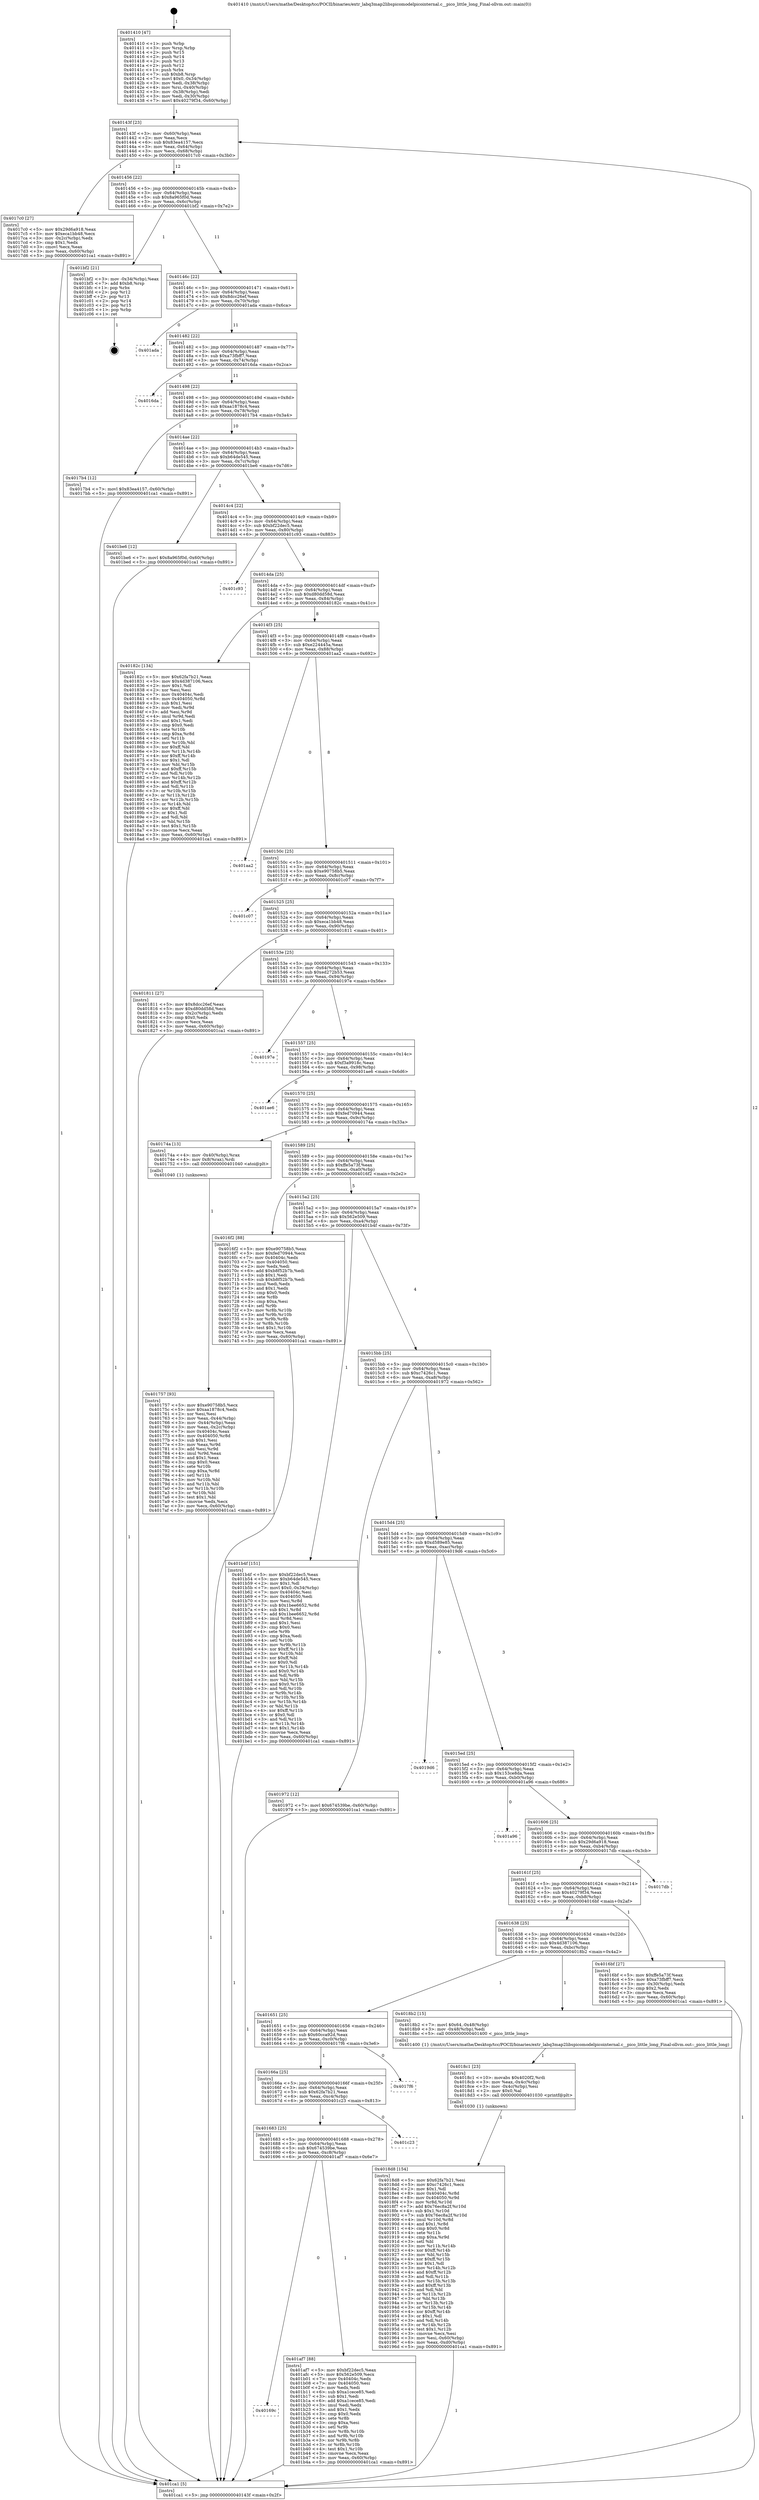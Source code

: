 digraph "0x401410" {
  label = "0x401410 (/mnt/c/Users/mathe/Desktop/tcc/POCII/binaries/extr_labq3map2libspicomodelpicointernal.c__pico_little_long_Final-ollvm.out::main(0))"
  labelloc = "t"
  node[shape=record]

  Entry [label="",width=0.3,height=0.3,shape=circle,fillcolor=black,style=filled]
  "0x40143f" [label="{
     0x40143f [23]\l
     | [instrs]\l
     &nbsp;&nbsp;0x40143f \<+3\>: mov -0x60(%rbp),%eax\l
     &nbsp;&nbsp;0x401442 \<+2\>: mov %eax,%ecx\l
     &nbsp;&nbsp;0x401444 \<+6\>: sub $0x83ea4157,%ecx\l
     &nbsp;&nbsp;0x40144a \<+3\>: mov %eax,-0x64(%rbp)\l
     &nbsp;&nbsp;0x40144d \<+3\>: mov %ecx,-0x68(%rbp)\l
     &nbsp;&nbsp;0x401450 \<+6\>: je 00000000004017c0 \<main+0x3b0\>\l
  }"]
  "0x4017c0" [label="{
     0x4017c0 [27]\l
     | [instrs]\l
     &nbsp;&nbsp;0x4017c0 \<+5\>: mov $0x29d6a918,%eax\l
     &nbsp;&nbsp;0x4017c5 \<+5\>: mov $0xeca1bb48,%ecx\l
     &nbsp;&nbsp;0x4017ca \<+3\>: mov -0x2c(%rbp),%edx\l
     &nbsp;&nbsp;0x4017cd \<+3\>: cmp $0x1,%edx\l
     &nbsp;&nbsp;0x4017d0 \<+3\>: cmovl %ecx,%eax\l
     &nbsp;&nbsp;0x4017d3 \<+3\>: mov %eax,-0x60(%rbp)\l
     &nbsp;&nbsp;0x4017d6 \<+5\>: jmp 0000000000401ca1 \<main+0x891\>\l
  }"]
  "0x401456" [label="{
     0x401456 [22]\l
     | [instrs]\l
     &nbsp;&nbsp;0x401456 \<+5\>: jmp 000000000040145b \<main+0x4b\>\l
     &nbsp;&nbsp;0x40145b \<+3\>: mov -0x64(%rbp),%eax\l
     &nbsp;&nbsp;0x40145e \<+5\>: sub $0x8a965f0d,%eax\l
     &nbsp;&nbsp;0x401463 \<+3\>: mov %eax,-0x6c(%rbp)\l
     &nbsp;&nbsp;0x401466 \<+6\>: je 0000000000401bf2 \<main+0x7e2\>\l
  }"]
  Exit [label="",width=0.3,height=0.3,shape=circle,fillcolor=black,style=filled,peripheries=2]
  "0x401bf2" [label="{
     0x401bf2 [21]\l
     | [instrs]\l
     &nbsp;&nbsp;0x401bf2 \<+3\>: mov -0x34(%rbp),%eax\l
     &nbsp;&nbsp;0x401bf5 \<+7\>: add $0xb8,%rsp\l
     &nbsp;&nbsp;0x401bfc \<+1\>: pop %rbx\l
     &nbsp;&nbsp;0x401bfd \<+2\>: pop %r12\l
     &nbsp;&nbsp;0x401bff \<+2\>: pop %r13\l
     &nbsp;&nbsp;0x401c01 \<+2\>: pop %r14\l
     &nbsp;&nbsp;0x401c03 \<+2\>: pop %r15\l
     &nbsp;&nbsp;0x401c05 \<+1\>: pop %rbp\l
     &nbsp;&nbsp;0x401c06 \<+1\>: ret\l
  }"]
  "0x40146c" [label="{
     0x40146c [22]\l
     | [instrs]\l
     &nbsp;&nbsp;0x40146c \<+5\>: jmp 0000000000401471 \<main+0x61\>\l
     &nbsp;&nbsp;0x401471 \<+3\>: mov -0x64(%rbp),%eax\l
     &nbsp;&nbsp;0x401474 \<+5\>: sub $0x8dcc26ef,%eax\l
     &nbsp;&nbsp;0x401479 \<+3\>: mov %eax,-0x70(%rbp)\l
     &nbsp;&nbsp;0x40147c \<+6\>: je 0000000000401ada \<main+0x6ca\>\l
  }"]
  "0x40169c" [label="{
     0x40169c\l
  }", style=dashed]
  "0x401ada" [label="{
     0x401ada\l
  }", style=dashed]
  "0x401482" [label="{
     0x401482 [22]\l
     | [instrs]\l
     &nbsp;&nbsp;0x401482 \<+5\>: jmp 0000000000401487 \<main+0x77\>\l
     &nbsp;&nbsp;0x401487 \<+3\>: mov -0x64(%rbp),%eax\l
     &nbsp;&nbsp;0x40148a \<+5\>: sub $0xa73fbff7,%eax\l
     &nbsp;&nbsp;0x40148f \<+3\>: mov %eax,-0x74(%rbp)\l
     &nbsp;&nbsp;0x401492 \<+6\>: je 00000000004016da \<main+0x2ca\>\l
  }"]
  "0x401af7" [label="{
     0x401af7 [88]\l
     | [instrs]\l
     &nbsp;&nbsp;0x401af7 \<+5\>: mov $0xbf22dec5,%eax\l
     &nbsp;&nbsp;0x401afc \<+5\>: mov $0x562e509,%ecx\l
     &nbsp;&nbsp;0x401b01 \<+7\>: mov 0x40404c,%edx\l
     &nbsp;&nbsp;0x401b08 \<+7\>: mov 0x404050,%esi\l
     &nbsp;&nbsp;0x401b0f \<+2\>: mov %edx,%edi\l
     &nbsp;&nbsp;0x401b11 \<+6\>: sub $0xa1cece85,%edi\l
     &nbsp;&nbsp;0x401b17 \<+3\>: sub $0x1,%edi\l
     &nbsp;&nbsp;0x401b1a \<+6\>: add $0xa1cece85,%edi\l
     &nbsp;&nbsp;0x401b20 \<+3\>: imul %edi,%edx\l
     &nbsp;&nbsp;0x401b23 \<+3\>: and $0x1,%edx\l
     &nbsp;&nbsp;0x401b26 \<+3\>: cmp $0x0,%edx\l
     &nbsp;&nbsp;0x401b29 \<+4\>: sete %r8b\l
     &nbsp;&nbsp;0x401b2d \<+3\>: cmp $0xa,%esi\l
     &nbsp;&nbsp;0x401b30 \<+4\>: setl %r9b\l
     &nbsp;&nbsp;0x401b34 \<+3\>: mov %r8b,%r10b\l
     &nbsp;&nbsp;0x401b37 \<+3\>: and %r9b,%r10b\l
     &nbsp;&nbsp;0x401b3a \<+3\>: xor %r9b,%r8b\l
     &nbsp;&nbsp;0x401b3d \<+3\>: or %r8b,%r10b\l
     &nbsp;&nbsp;0x401b40 \<+4\>: test $0x1,%r10b\l
     &nbsp;&nbsp;0x401b44 \<+3\>: cmovne %ecx,%eax\l
     &nbsp;&nbsp;0x401b47 \<+3\>: mov %eax,-0x60(%rbp)\l
     &nbsp;&nbsp;0x401b4a \<+5\>: jmp 0000000000401ca1 \<main+0x891\>\l
  }"]
  "0x4016da" [label="{
     0x4016da\l
  }", style=dashed]
  "0x401498" [label="{
     0x401498 [22]\l
     | [instrs]\l
     &nbsp;&nbsp;0x401498 \<+5\>: jmp 000000000040149d \<main+0x8d\>\l
     &nbsp;&nbsp;0x40149d \<+3\>: mov -0x64(%rbp),%eax\l
     &nbsp;&nbsp;0x4014a0 \<+5\>: sub $0xaa1878c4,%eax\l
     &nbsp;&nbsp;0x4014a5 \<+3\>: mov %eax,-0x78(%rbp)\l
     &nbsp;&nbsp;0x4014a8 \<+6\>: je 00000000004017b4 \<main+0x3a4\>\l
  }"]
  "0x401683" [label="{
     0x401683 [25]\l
     | [instrs]\l
     &nbsp;&nbsp;0x401683 \<+5\>: jmp 0000000000401688 \<main+0x278\>\l
     &nbsp;&nbsp;0x401688 \<+3\>: mov -0x64(%rbp),%eax\l
     &nbsp;&nbsp;0x40168b \<+5\>: sub $0x674539be,%eax\l
     &nbsp;&nbsp;0x401690 \<+6\>: mov %eax,-0xc8(%rbp)\l
     &nbsp;&nbsp;0x401696 \<+6\>: je 0000000000401af7 \<main+0x6e7\>\l
  }"]
  "0x4017b4" [label="{
     0x4017b4 [12]\l
     | [instrs]\l
     &nbsp;&nbsp;0x4017b4 \<+7\>: movl $0x83ea4157,-0x60(%rbp)\l
     &nbsp;&nbsp;0x4017bb \<+5\>: jmp 0000000000401ca1 \<main+0x891\>\l
  }"]
  "0x4014ae" [label="{
     0x4014ae [22]\l
     | [instrs]\l
     &nbsp;&nbsp;0x4014ae \<+5\>: jmp 00000000004014b3 \<main+0xa3\>\l
     &nbsp;&nbsp;0x4014b3 \<+3\>: mov -0x64(%rbp),%eax\l
     &nbsp;&nbsp;0x4014b6 \<+5\>: sub $0xb64de545,%eax\l
     &nbsp;&nbsp;0x4014bb \<+3\>: mov %eax,-0x7c(%rbp)\l
     &nbsp;&nbsp;0x4014be \<+6\>: je 0000000000401be6 \<main+0x7d6\>\l
  }"]
  "0x401c23" [label="{
     0x401c23\l
  }", style=dashed]
  "0x401be6" [label="{
     0x401be6 [12]\l
     | [instrs]\l
     &nbsp;&nbsp;0x401be6 \<+7\>: movl $0x8a965f0d,-0x60(%rbp)\l
     &nbsp;&nbsp;0x401bed \<+5\>: jmp 0000000000401ca1 \<main+0x891\>\l
  }"]
  "0x4014c4" [label="{
     0x4014c4 [22]\l
     | [instrs]\l
     &nbsp;&nbsp;0x4014c4 \<+5\>: jmp 00000000004014c9 \<main+0xb9\>\l
     &nbsp;&nbsp;0x4014c9 \<+3\>: mov -0x64(%rbp),%eax\l
     &nbsp;&nbsp;0x4014cc \<+5\>: sub $0xbf22dec5,%eax\l
     &nbsp;&nbsp;0x4014d1 \<+3\>: mov %eax,-0x80(%rbp)\l
     &nbsp;&nbsp;0x4014d4 \<+6\>: je 0000000000401c93 \<main+0x883\>\l
  }"]
  "0x40166a" [label="{
     0x40166a [25]\l
     | [instrs]\l
     &nbsp;&nbsp;0x40166a \<+5\>: jmp 000000000040166f \<main+0x25f\>\l
     &nbsp;&nbsp;0x40166f \<+3\>: mov -0x64(%rbp),%eax\l
     &nbsp;&nbsp;0x401672 \<+5\>: sub $0x62fa7b21,%eax\l
     &nbsp;&nbsp;0x401677 \<+6\>: mov %eax,-0xc4(%rbp)\l
     &nbsp;&nbsp;0x40167d \<+6\>: je 0000000000401c23 \<main+0x813\>\l
  }"]
  "0x401c93" [label="{
     0x401c93\l
  }", style=dashed]
  "0x4014da" [label="{
     0x4014da [25]\l
     | [instrs]\l
     &nbsp;&nbsp;0x4014da \<+5\>: jmp 00000000004014df \<main+0xcf\>\l
     &nbsp;&nbsp;0x4014df \<+3\>: mov -0x64(%rbp),%eax\l
     &nbsp;&nbsp;0x4014e2 \<+5\>: sub $0xd80dd58d,%eax\l
     &nbsp;&nbsp;0x4014e7 \<+6\>: mov %eax,-0x84(%rbp)\l
     &nbsp;&nbsp;0x4014ed \<+6\>: je 000000000040182c \<main+0x41c\>\l
  }"]
  "0x4017f6" [label="{
     0x4017f6\l
  }", style=dashed]
  "0x40182c" [label="{
     0x40182c [134]\l
     | [instrs]\l
     &nbsp;&nbsp;0x40182c \<+5\>: mov $0x62fa7b21,%eax\l
     &nbsp;&nbsp;0x401831 \<+5\>: mov $0x4d387106,%ecx\l
     &nbsp;&nbsp;0x401836 \<+2\>: mov $0x1,%dl\l
     &nbsp;&nbsp;0x401838 \<+2\>: xor %esi,%esi\l
     &nbsp;&nbsp;0x40183a \<+7\>: mov 0x40404c,%edi\l
     &nbsp;&nbsp;0x401841 \<+8\>: mov 0x404050,%r8d\l
     &nbsp;&nbsp;0x401849 \<+3\>: sub $0x1,%esi\l
     &nbsp;&nbsp;0x40184c \<+3\>: mov %edi,%r9d\l
     &nbsp;&nbsp;0x40184f \<+3\>: add %esi,%r9d\l
     &nbsp;&nbsp;0x401852 \<+4\>: imul %r9d,%edi\l
     &nbsp;&nbsp;0x401856 \<+3\>: and $0x1,%edi\l
     &nbsp;&nbsp;0x401859 \<+3\>: cmp $0x0,%edi\l
     &nbsp;&nbsp;0x40185c \<+4\>: sete %r10b\l
     &nbsp;&nbsp;0x401860 \<+4\>: cmp $0xa,%r8d\l
     &nbsp;&nbsp;0x401864 \<+4\>: setl %r11b\l
     &nbsp;&nbsp;0x401868 \<+3\>: mov %r10b,%bl\l
     &nbsp;&nbsp;0x40186b \<+3\>: xor $0xff,%bl\l
     &nbsp;&nbsp;0x40186e \<+3\>: mov %r11b,%r14b\l
     &nbsp;&nbsp;0x401871 \<+4\>: xor $0xff,%r14b\l
     &nbsp;&nbsp;0x401875 \<+3\>: xor $0x1,%dl\l
     &nbsp;&nbsp;0x401878 \<+3\>: mov %bl,%r15b\l
     &nbsp;&nbsp;0x40187b \<+4\>: and $0xff,%r15b\l
     &nbsp;&nbsp;0x40187f \<+3\>: and %dl,%r10b\l
     &nbsp;&nbsp;0x401882 \<+3\>: mov %r14b,%r12b\l
     &nbsp;&nbsp;0x401885 \<+4\>: and $0xff,%r12b\l
     &nbsp;&nbsp;0x401889 \<+3\>: and %dl,%r11b\l
     &nbsp;&nbsp;0x40188c \<+3\>: or %r10b,%r15b\l
     &nbsp;&nbsp;0x40188f \<+3\>: or %r11b,%r12b\l
     &nbsp;&nbsp;0x401892 \<+3\>: xor %r12b,%r15b\l
     &nbsp;&nbsp;0x401895 \<+3\>: or %r14b,%bl\l
     &nbsp;&nbsp;0x401898 \<+3\>: xor $0xff,%bl\l
     &nbsp;&nbsp;0x40189b \<+3\>: or $0x1,%dl\l
     &nbsp;&nbsp;0x40189e \<+2\>: and %dl,%bl\l
     &nbsp;&nbsp;0x4018a0 \<+3\>: or %bl,%r15b\l
     &nbsp;&nbsp;0x4018a3 \<+4\>: test $0x1,%r15b\l
     &nbsp;&nbsp;0x4018a7 \<+3\>: cmovne %ecx,%eax\l
     &nbsp;&nbsp;0x4018aa \<+3\>: mov %eax,-0x60(%rbp)\l
     &nbsp;&nbsp;0x4018ad \<+5\>: jmp 0000000000401ca1 \<main+0x891\>\l
  }"]
  "0x4014f3" [label="{
     0x4014f3 [25]\l
     | [instrs]\l
     &nbsp;&nbsp;0x4014f3 \<+5\>: jmp 00000000004014f8 \<main+0xe8\>\l
     &nbsp;&nbsp;0x4014f8 \<+3\>: mov -0x64(%rbp),%eax\l
     &nbsp;&nbsp;0x4014fb \<+5\>: sub $0xe224445a,%eax\l
     &nbsp;&nbsp;0x401500 \<+6\>: mov %eax,-0x88(%rbp)\l
     &nbsp;&nbsp;0x401506 \<+6\>: je 0000000000401aa2 \<main+0x692\>\l
  }"]
  "0x4018d8" [label="{
     0x4018d8 [154]\l
     | [instrs]\l
     &nbsp;&nbsp;0x4018d8 \<+5\>: mov $0x62fa7b21,%esi\l
     &nbsp;&nbsp;0x4018dd \<+5\>: mov $0xc7426c1,%ecx\l
     &nbsp;&nbsp;0x4018e2 \<+2\>: mov $0x1,%dl\l
     &nbsp;&nbsp;0x4018e4 \<+8\>: mov 0x40404c,%r8d\l
     &nbsp;&nbsp;0x4018ec \<+8\>: mov 0x404050,%r9d\l
     &nbsp;&nbsp;0x4018f4 \<+3\>: mov %r8d,%r10d\l
     &nbsp;&nbsp;0x4018f7 \<+7\>: add $0x76ec8a2f,%r10d\l
     &nbsp;&nbsp;0x4018fe \<+4\>: sub $0x1,%r10d\l
     &nbsp;&nbsp;0x401902 \<+7\>: sub $0x76ec8a2f,%r10d\l
     &nbsp;&nbsp;0x401909 \<+4\>: imul %r10d,%r8d\l
     &nbsp;&nbsp;0x40190d \<+4\>: and $0x1,%r8d\l
     &nbsp;&nbsp;0x401911 \<+4\>: cmp $0x0,%r8d\l
     &nbsp;&nbsp;0x401915 \<+4\>: sete %r11b\l
     &nbsp;&nbsp;0x401919 \<+4\>: cmp $0xa,%r9d\l
     &nbsp;&nbsp;0x40191d \<+3\>: setl %bl\l
     &nbsp;&nbsp;0x401920 \<+3\>: mov %r11b,%r14b\l
     &nbsp;&nbsp;0x401923 \<+4\>: xor $0xff,%r14b\l
     &nbsp;&nbsp;0x401927 \<+3\>: mov %bl,%r15b\l
     &nbsp;&nbsp;0x40192a \<+4\>: xor $0xff,%r15b\l
     &nbsp;&nbsp;0x40192e \<+3\>: xor $0x1,%dl\l
     &nbsp;&nbsp;0x401931 \<+3\>: mov %r14b,%r12b\l
     &nbsp;&nbsp;0x401934 \<+4\>: and $0xff,%r12b\l
     &nbsp;&nbsp;0x401938 \<+3\>: and %dl,%r11b\l
     &nbsp;&nbsp;0x40193b \<+3\>: mov %r15b,%r13b\l
     &nbsp;&nbsp;0x40193e \<+4\>: and $0xff,%r13b\l
     &nbsp;&nbsp;0x401942 \<+2\>: and %dl,%bl\l
     &nbsp;&nbsp;0x401944 \<+3\>: or %r11b,%r12b\l
     &nbsp;&nbsp;0x401947 \<+3\>: or %bl,%r13b\l
     &nbsp;&nbsp;0x40194a \<+3\>: xor %r13b,%r12b\l
     &nbsp;&nbsp;0x40194d \<+3\>: or %r15b,%r14b\l
     &nbsp;&nbsp;0x401950 \<+4\>: xor $0xff,%r14b\l
     &nbsp;&nbsp;0x401954 \<+3\>: or $0x1,%dl\l
     &nbsp;&nbsp;0x401957 \<+3\>: and %dl,%r14b\l
     &nbsp;&nbsp;0x40195a \<+3\>: or %r14b,%r12b\l
     &nbsp;&nbsp;0x40195d \<+4\>: test $0x1,%r12b\l
     &nbsp;&nbsp;0x401961 \<+3\>: cmovne %ecx,%esi\l
     &nbsp;&nbsp;0x401964 \<+3\>: mov %esi,-0x60(%rbp)\l
     &nbsp;&nbsp;0x401967 \<+6\>: mov %eax,-0xd0(%rbp)\l
     &nbsp;&nbsp;0x40196d \<+5\>: jmp 0000000000401ca1 \<main+0x891\>\l
  }"]
  "0x401aa2" [label="{
     0x401aa2\l
  }", style=dashed]
  "0x40150c" [label="{
     0x40150c [25]\l
     | [instrs]\l
     &nbsp;&nbsp;0x40150c \<+5\>: jmp 0000000000401511 \<main+0x101\>\l
     &nbsp;&nbsp;0x401511 \<+3\>: mov -0x64(%rbp),%eax\l
     &nbsp;&nbsp;0x401514 \<+5\>: sub $0xe90758b5,%eax\l
     &nbsp;&nbsp;0x401519 \<+6\>: mov %eax,-0x8c(%rbp)\l
     &nbsp;&nbsp;0x40151f \<+6\>: je 0000000000401c07 \<main+0x7f7\>\l
  }"]
  "0x4018c1" [label="{
     0x4018c1 [23]\l
     | [instrs]\l
     &nbsp;&nbsp;0x4018c1 \<+10\>: movabs $0x4020f2,%rdi\l
     &nbsp;&nbsp;0x4018cb \<+3\>: mov %eax,-0x4c(%rbp)\l
     &nbsp;&nbsp;0x4018ce \<+3\>: mov -0x4c(%rbp),%esi\l
     &nbsp;&nbsp;0x4018d1 \<+2\>: mov $0x0,%al\l
     &nbsp;&nbsp;0x4018d3 \<+5\>: call 0000000000401030 \<printf@plt\>\l
     | [calls]\l
     &nbsp;&nbsp;0x401030 \{1\} (unknown)\l
  }"]
  "0x401c07" [label="{
     0x401c07\l
  }", style=dashed]
  "0x401525" [label="{
     0x401525 [25]\l
     | [instrs]\l
     &nbsp;&nbsp;0x401525 \<+5\>: jmp 000000000040152a \<main+0x11a\>\l
     &nbsp;&nbsp;0x40152a \<+3\>: mov -0x64(%rbp),%eax\l
     &nbsp;&nbsp;0x40152d \<+5\>: sub $0xeca1bb48,%eax\l
     &nbsp;&nbsp;0x401532 \<+6\>: mov %eax,-0x90(%rbp)\l
     &nbsp;&nbsp;0x401538 \<+6\>: je 0000000000401811 \<main+0x401\>\l
  }"]
  "0x401651" [label="{
     0x401651 [25]\l
     | [instrs]\l
     &nbsp;&nbsp;0x401651 \<+5\>: jmp 0000000000401656 \<main+0x246\>\l
     &nbsp;&nbsp;0x401656 \<+3\>: mov -0x64(%rbp),%eax\l
     &nbsp;&nbsp;0x401659 \<+5\>: sub $0x60cca92d,%eax\l
     &nbsp;&nbsp;0x40165e \<+6\>: mov %eax,-0xc0(%rbp)\l
     &nbsp;&nbsp;0x401664 \<+6\>: je 00000000004017f6 \<main+0x3e6\>\l
  }"]
  "0x401811" [label="{
     0x401811 [27]\l
     | [instrs]\l
     &nbsp;&nbsp;0x401811 \<+5\>: mov $0x8dcc26ef,%eax\l
     &nbsp;&nbsp;0x401816 \<+5\>: mov $0xd80dd58d,%ecx\l
     &nbsp;&nbsp;0x40181b \<+3\>: mov -0x2c(%rbp),%edx\l
     &nbsp;&nbsp;0x40181e \<+3\>: cmp $0x0,%edx\l
     &nbsp;&nbsp;0x401821 \<+3\>: cmove %ecx,%eax\l
     &nbsp;&nbsp;0x401824 \<+3\>: mov %eax,-0x60(%rbp)\l
     &nbsp;&nbsp;0x401827 \<+5\>: jmp 0000000000401ca1 \<main+0x891\>\l
  }"]
  "0x40153e" [label="{
     0x40153e [25]\l
     | [instrs]\l
     &nbsp;&nbsp;0x40153e \<+5\>: jmp 0000000000401543 \<main+0x133\>\l
     &nbsp;&nbsp;0x401543 \<+3\>: mov -0x64(%rbp),%eax\l
     &nbsp;&nbsp;0x401546 \<+5\>: sub $0xed272b53,%eax\l
     &nbsp;&nbsp;0x40154b \<+6\>: mov %eax,-0x94(%rbp)\l
     &nbsp;&nbsp;0x401551 \<+6\>: je 000000000040197e \<main+0x56e\>\l
  }"]
  "0x4018b2" [label="{
     0x4018b2 [15]\l
     | [instrs]\l
     &nbsp;&nbsp;0x4018b2 \<+7\>: movl $0x64,-0x48(%rbp)\l
     &nbsp;&nbsp;0x4018b9 \<+3\>: mov -0x48(%rbp),%edi\l
     &nbsp;&nbsp;0x4018bc \<+5\>: call 0000000000401400 \<_pico_little_long\>\l
     | [calls]\l
     &nbsp;&nbsp;0x401400 \{1\} (/mnt/c/Users/mathe/Desktop/tcc/POCII/binaries/extr_labq3map2libspicomodelpicointernal.c__pico_little_long_Final-ollvm.out::_pico_little_long)\l
  }"]
  "0x40197e" [label="{
     0x40197e\l
  }", style=dashed]
  "0x401557" [label="{
     0x401557 [25]\l
     | [instrs]\l
     &nbsp;&nbsp;0x401557 \<+5\>: jmp 000000000040155c \<main+0x14c\>\l
     &nbsp;&nbsp;0x40155c \<+3\>: mov -0x64(%rbp),%eax\l
     &nbsp;&nbsp;0x40155f \<+5\>: sub $0xf3a9918c,%eax\l
     &nbsp;&nbsp;0x401564 \<+6\>: mov %eax,-0x98(%rbp)\l
     &nbsp;&nbsp;0x40156a \<+6\>: je 0000000000401ae6 \<main+0x6d6\>\l
  }"]
  "0x401757" [label="{
     0x401757 [93]\l
     | [instrs]\l
     &nbsp;&nbsp;0x401757 \<+5\>: mov $0xe90758b5,%ecx\l
     &nbsp;&nbsp;0x40175c \<+5\>: mov $0xaa1878c4,%edx\l
     &nbsp;&nbsp;0x401761 \<+2\>: xor %esi,%esi\l
     &nbsp;&nbsp;0x401763 \<+3\>: mov %eax,-0x44(%rbp)\l
     &nbsp;&nbsp;0x401766 \<+3\>: mov -0x44(%rbp),%eax\l
     &nbsp;&nbsp;0x401769 \<+3\>: mov %eax,-0x2c(%rbp)\l
     &nbsp;&nbsp;0x40176c \<+7\>: mov 0x40404c,%eax\l
     &nbsp;&nbsp;0x401773 \<+8\>: mov 0x404050,%r8d\l
     &nbsp;&nbsp;0x40177b \<+3\>: sub $0x1,%esi\l
     &nbsp;&nbsp;0x40177e \<+3\>: mov %eax,%r9d\l
     &nbsp;&nbsp;0x401781 \<+3\>: add %esi,%r9d\l
     &nbsp;&nbsp;0x401784 \<+4\>: imul %r9d,%eax\l
     &nbsp;&nbsp;0x401788 \<+3\>: and $0x1,%eax\l
     &nbsp;&nbsp;0x40178b \<+3\>: cmp $0x0,%eax\l
     &nbsp;&nbsp;0x40178e \<+4\>: sete %r10b\l
     &nbsp;&nbsp;0x401792 \<+4\>: cmp $0xa,%r8d\l
     &nbsp;&nbsp;0x401796 \<+4\>: setl %r11b\l
     &nbsp;&nbsp;0x40179a \<+3\>: mov %r10b,%bl\l
     &nbsp;&nbsp;0x40179d \<+3\>: and %r11b,%bl\l
     &nbsp;&nbsp;0x4017a0 \<+3\>: xor %r11b,%r10b\l
     &nbsp;&nbsp;0x4017a3 \<+3\>: or %r10b,%bl\l
     &nbsp;&nbsp;0x4017a6 \<+3\>: test $0x1,%bl\l
     &nbsp;&nbsp;0x4017a9 \<+3\>: cmovne %edx,%ecx\l
     &nbsp;&nbsp;0x4017ac \<+3\>: mov %ecx,-0x60(%rbp)\l
     &nbsp;&nbsp;0x4017af \<+5\>: jmp 0000000000401ca1 \<main+0x891\>\l
  }"]
  "0x401ae6" [label="{
     0x401ae6\l
  }", style=dashed]
  "0x401570" [label="{
     0x401570 [25]\l
     | [instrs]\l
     &nbsp;&nbsp;0x401570 \<+5\>: jmp 0000000000401575 \<main+0x165\>\l
     &nbsp;&nbsp;0x401575 \<+3\>: mov -0x64(%rbp),%eax\l
     &nbsp;&nbsp;0x401578 \<+5\>: sub $0xfed70944,%eax\l
     &nbsp;&nbsp;0x40157d \<+6\>: mov %eax,-0x9c(%rbp)\l
     &nbsp;&nbsp;0x401583 \<+6\>: je 000000000040174a \<main+0x33a\>\l
  }"]
  "0x401410" [label="{
     0x401410 [47]\l
     | [instrs]\l
     &nbsp;&nbsp;0x401410 \<+1\>: push %rbp\l
     &nbsp;&nbsp;0x401411 \<+3\>: mov %rsp,%rbp\l
     &nbsp;&nbsp;0x401414 \<+2\>: push %r15\l
     &nbsp;&nbsp;0x401416 \<+2\>: push %r14\l
     &nbsp;&nbsp;0x401418 \<+2\>: push %r13\l
     &nbsp;&nbsp;0x40141a \<+2\>: push %r12\l
     &nbsp;&nbsp;0x40141c \<+1\>: push %rbx\l
     &nbsp;&nbsp;0x40141d \<+7\>: sub $0xb8,%rsp\l
     &nbsp;&nbsp;0x401424 \<+7\>: movl $0x0,-0x34(%rbp)\l
     &nbsp;&nbsp;0x40142b \<+3\>: mov %edi,-0x38(%rbp)\l
     &nbsp;&nbsp;0x40142e \<+4\>: mov %rsi,-0x40(%rbp)\l
     &nbsp;&nbsp;0x401432 \<+3\>: mov -0x38(%rbp),%edi\l
     &nbsp;&nbsp;0x401435 \<+3\>: mov %edi,-0x30(%rbp)\l
     &nbsp;&nbsp;0x401438 \<+7\>: movl $0x40279f34,-0x60(%rbp)\l
  }"]
  "0x40174a" [label="{
     0x40174a [13]\l
     | [instrs]\l
     &nbsp;&nbsp;0x40174a \<+4\>: mov -0x40(%rbp),%rax\l
     &nbsp;&nbsp;0x40174e \<+4\>: mov 0x8(%rax),%rdi\l
     &nbsp;&nbsp;0x401752 \<+5\>: call 0000000000401040 \<atoi@plt\>\l
     | [calls]\l
     &nbsp;&nbsp;0x401040 \{1\} (unknown)\l
  }"]
  "0x401589" [label="{
     0x401589 [25]\l
     | [instrs]\l
     &nbsp;&nbsp;0x401589 \<+5\>: jmp 000000000040158e \<main+0x17e\>\l
     &nbsp;&nbsp;0x40158e \<+3\>: mov -0x64(%rbp),%eax\l
     &nbsp;&nbsp;0x401591 \<+5\>: sub $0xffe5a73f,%eax\l
     &nbsp;&nbsp;0x401596 \<+6\>: mov %eax,-0xa0(%rbp)\l
     &nbsp;&nbsp;0x40159c \<+6\>: je 00000000004016f2 \<main+0x2e2\>\l
  }"]
  "0x401ca1" [label="{
     0x401ca1 [5]\l
     | [instrs]\l
     &nbsp;&nbsp;0x401ca1 \<+5\>: jmp 000000000040143f \<main+0x2f\>\l
  }"]
  "0x4016f2" [label="{
     0x4016f2 [88]\l
     | [instrs]\l
     &nbsp;&nbsp;0x4016f2 \<+5\>: mov $0xe90758b5,%eax\l
     &nbsp;&nbsp;0x4016f7 \<+5\>: mov $0xfed70944,%ecx\l
     &nbsp;&nbsp;0x4016fc \<+7\>: mov 0x40404c,%edx\l
     &nbsp;&nbsp;0x401703 \<+7\>: mov 0x404050,%esi\l
     &nbsp;&nbsp;0x40170a \<+2\>: mov %edx,%edi\l
     &nbsp;&nbsp;0x40170c \<+6\>: add $0xb8f52b7b,%edi\l
     &nbsp;&nbsp;0x401712 \<+3\>: sub $0x1,%edi\l
     &nbsp;&nbsp;0x401715 \<+6\>: sub $0xb8f52b7b,%edi\l
     &nbsp;&nbsp;0x40171b \<+3\>: imul %edi,%edx\l
     &nbsp;&nbsp;0x40171e \<+3\>: and $0x1,%edx\l
     &nbsp;&nbsp;0x401721 \<+3\>: cmp $0x0,%edx\l
     &nbsp;&nbsp;0x401724 \<+4\>: sete %r8b\l
     &nbsp;&nbsp;0x401728 \<+3\>: cmp $0xa,%esi\l
     &nbsp;&nbsp;0x40172b \<+4\>: setl %r9b\l
     &nbsp;&nbsp;0x40172f \<+3\>: mov %r8b,%r10b\l
     &nbsp;&nbsp;0x401732 \<+3\>: and %r9b,%r10b\l
     &nbsp;&nbsp;0x401735 \<+3\>: xor %r9b,%r8b\l
     &nbsp;&nbsp;0x401738 \<+3\>: or %r8b,%r10b\l
     &nbsp;&nbsp;0x40173b \<+4\>: test $0x1,%r10b\l
     &nbsp;&nbsp;0x40173f \<+3\>: cmovne %ecx,%eax\l
     &nbsp;&nbsp;0x401742 \<+3\>: mov %eax,-0x60(%rbp)\l
     &nbsp;&nbsp;0x401745 \<+5\>: jmp 0000000000401ca1 \<main+0x891\>\l
  }"]
  "0x4015a2" [label="{
     0x4015a2 [25]\l
     | [instrs]\l
     &nbsp;&nbsp;0x4015a2 \<+5\>: jmp 00000000004015a7 \<main+0x197\>\l
     &nbsp;&nbsp;0x4015a7 \<+3\>: mov -0x64(%rbp),%eax\l
     &nbsp;&nbsp;0x4015aa \<+5\>: sub $0x562e509,%eax\l
     &nbsp;&nbsp;0x4015af \<+6\>: mov %eax,-0xa4(%rbp)\l
     &nbsp;&nbsp;0x4015b5 \<+6\>: je 0000000000401b4f \<main+0x73f\>\l
  }"]
  "0x401638" [label="{
     0x401638 [25]\l
     | [instrs]\l
     &nbsp;&nbsp;0x401638 \<+5\>: jmp 000000000040163d \<main+0x22d\>\l
     &nbsp;&nbsp;0x40163d \<+3\>: mov -0x64(%rbp),%eax\l
     &nbsp;&nbsp;0x401640 \<+5\>: sub $0x4d387106,%eax\l
     &nbsp;&nbsp;0x401645 \<+6\>: mov %eax,-0xbc(%rbp)\l
     &nbsp;&nbsp;0x40164b \<+6\>: je 00000000004018b2 \<main+0x4a2\>\l
  }"]
  "0x401b4f" [label="{
     0x401b4f [151]\l
     | [instrs]\l
     &nbsp;&nbsp;0x401b4f \<+5\>: mov $0xbf22dec5,%eax\l
     &nbsp;&nbsp;0x401b54 \<+5\>: mov $0xb64de545,%ecx\l
     &nbsp;&nbsp;0x401b59 \<+2\>: mov $0x1,%dl\l
     &nbsp;&nbsp;0x401b5b \<+7\>: movl $0x0,-0x34(%rbp)\l
     &nbsp;&nbsp;0x401b62 \<+7\>: mov 0x40404c,%esi\l
     &nbsp;&nbsp;0x401b69 \<+7\>: mov 0x404050,%edi\l
     &nbsp;&nbsp;0x401b70 \<+3\>: mov %esi,%r8d\l
     &nbsp;&nbsp;0x401b73 \<+7\>: sub $0x1bee6652,%r8d\l
     &nbsp;&nbsp;0x401b7a \<+4\>: sub $0x1,%r8d\l
     &nbsp;&nbsp;0x401b7e \<+7\>: add $0x1bee6652,%r8d\l
     &nbsp;&nbsp;0x401b85 \<+4\>: imul %r8d,%esi\l
     &nbsp;&nbsp;0x401b89 \<+3\>: and $0x1,%esi\l
     &nbsp;&nbsp;0x401b8c \<+3\>: cmp $0x0,%esi\l
     &nbsp;&nbsp;0x401b8f \<+4\>: sete %r9b\l
     &nbsp;&nbsp;0x401b93 \<+3\>: cmp $0xa,%edi\l
     &nbsp;&nbsp;0x401b96 \<+4\>: setl %r10b\l
     &nbsp;&nbsp;0x401b9a \<+3\>: mov %r9b,%r11b\l
     &nbsp;&nbsp;0x401b9d \<+4\>: xor $0xff,%r11b\l
     &nbsp;&nbsp;0x401ba1 \<+3\>: mov %r10b,%bl\l
     &nbsp;&nbsp;0x401ba4 \<+3\>: xor $0xff,%bl\l
     &nbsp;&nbsp;0x401ba7 \<+3\>: xor $0x0,%dl\l
     &nbsp;&nbsp;0x401baa \<+3\>: mov %r11b,%r14b\l
     &nbsp;&nbsp;0x401bad \<+4\>: and $0x0,%r14b\l
     &nbsp;&nbsp;0x401bb1 \<+3\>: and %dl,%r9b\l
     &nbsp;&nbsp;0x401bb4 \<+3\>: mov %bl,%r15b\l
     &nbsp;&nbsp;0x401bb7 \<+4\>: and $0x0,%r15b\l
     &nbsp;&nbsp;0x401bbb \<+3\>: and %dl,%r10b\l
     &nbsp;&nbsp;0x401bbe \<+3\>: or %r9b,%r14b\l
     &nbsp;&nbsp;0x401bc1 \<+3\>: or %r10b,%r15b\l
     &nbsp;&nbsp;0x401bc4 \<+3\>: xor %r15b,%r14b\l
     &nbsp;&nbsp;0x401bc7 \<+3\>: or %bl,%r11b\l
     &nbsp;&nbsp;0x401bca \<+4\>: xor $0xff,%r11b\l
     &nbsp;&nbsp;0x401bce \<+3\>: or $0x0,%dl\l
     &nbsp;&nbsp;0x401bd1 \<+3\>: and %dl,%r11b\l
     &nbsp;&nbsp;0x401bd4 \<+3\>: or %r11b,%r14b\l
     &nbsp;&nbsp;0x401bd7 \<+4\>: test $0x1,%r14b\l
     &nbsp;&nbsp;0x401bdb \<+3\>: cmovne %ecx,%eax\l
     &nbsp;&nbsp;0x401bde \<+3\>: mov %eax,-0x60(%rbp)\l
     &nbsp;&nbsp;0x401be1 \<+5\>: jmp 0000000000401ca1 \<main+0x891\>\l
  }"]
  "0x4015bb" [label="{
     0x4015bb [25]\l
     | [instrs]\l
     &nbsp;&nbsp;0x4015bb \<+5\>: jmp 00000000004015c0 \<main+0x1b0\>\l
     &nbsp;&nbsp;0x4015c0 \<+3\>: mov -0x64(%rbp),%eax\l
     &nbsp;&nbsp;0x4015c3 \<+5\>: sub $0xc7426c1,%eax\l
     &nbsp;&nbsp;0x4015c8 \<+6\>: mov %eax,-0xa8(%rbp)\l
     &nbsp;&nbsp;0x4015ce \<+6\>: je 0000000000401972 \<main+0x562\>\l
  }"]
  "0x4016bf" [label="{
     0x4016bf [27]\l
     | [instrs]\l
     &nbsp;&nbsp;0x4016bf \<+5\>: mov $0xffe5a73f,%eax\l
     &nbsp;&nbsp;0x4016c4 \<+5\>: mov $0xa73fbff7,%ecx\l
     &nbsp;&nbsp;0x4016c9 \<+3\>: mov -0x30(%rbp),%edx\l
     &nbsp;&nbsp;0x4016cc \<+3\>: cmp $0x2,%edx\l
     &nbsp;&nbsp;0x4016cf \<+3\>: cmovne %ecx,%eax\l
     &nbsp;&nbsp;0x4016d2 \<+3\>: mov %eax,-0x60(%rbp)\l
     &nbsp;&nbsp;0x4016d5 \<+5\>: jmp 0000000000401ca1 \<main+0x891\>\l
  }"]
  "0x401972" [label="{
     0x401972 [12]\l
     | [instrs]\l
     &nbsp;&nbsp;0x401972 \<+7\>: movl $0x674539be,-0x60(%rbp)\l
     &nbsp;&nbsp;0x401979 \<+5\>: jmp 0000000000401ca1 \<main+0x891\>\l
  }"]
  "0x4015d4" [label="{
     0x4015d4 [25]\l
     | [instrs]\l
     &nbsp;&nbsp;0x4015d4 \<+5\>: jmp 00000000004015d9 \<main+0x1c9\>\l
     &nbsp;&nbsp;0x4015d9 \<+3\>: mov -0x64(%rbp),%eax\l
     &nbsp;&nbsp;0x4015dc \<+5\>: sub $0xd589e85,%eax\l
     &nbsp;&nbsp;0x4015e1 \<+6\>: mov %eax,-0xac(%rbp)\l
     &nbsp;&nbsp;0x4015e7 \<+6\>: je 00000000004019d6 \<main+0x5c6\>\l
  }"]
  "0x40161f" [label="{
     0x40161f [25]\l
     | [instrs]\l
     &nbsp;&nbsp;0x40161f \<+5\>: jmp 0000000000401624 \<main+0x214\>\l
     &nbsp;&nbsp;0x401624 \<+3\>: mov -0x64(%rbp),%eax\l
     &nbsp;&nbsp;0x401627 \<+5\>: sub $0x40279f34,%eax\l
     &nbsp;&nbsp;0x40162c \<+6\>: mov %eax,-0xb8(%rbp)\l
     &nbsp;&nbsp;0x401632 \<+6\>: je 00000000004016bf \<main+0x2af\>\l
  }"]
  "0x4019d6" [label="{
     0x4019d6\l
  }", style=dashed]
  "0x4015ed" [label="{
     0x4015ed [25]\l
     | [instrs]\l
     &nbsp;&nbsp;0x4015ed \<+5\>: jmp 00000000004015f2 \<main+0x1e2\>\l
     &nbsp;&nbsp;0x4015f2 \<+3\>: mov -0x64(%rbp),%eax\l
     &nbsp;&nbsp;0x4015f5 \<+5\>: sub $0x153ce8da,%eax\l
     &nbsp;&nbsp;0x4015fa \<+6\>: mov %eax,-0xb0(%rbp)\l
     &nbsp;&nbsp;0x401600 \<+6\>: je 0000000000401a96 \<main+0x686\>\l
  }"]
  "0x4017db" [label="{
     0x4017db\l
  }", style=dashed]
  "0x401a96" [label="{
     0x401a96\l
  }", style=dashed]
  "0x401606" [label="{
     0x401606 [25]\l
     | [instrs]\l
     &nbsp;&nbsp;0x401606 \<+5\>: jmp 000000000040160b \<main+0x1fb\>\l
     &nbsp;&nbsp;0x40160b \<+3\>: mov -0x64(%rbp),%eax\l
     &nbsp;&nbsp;0x40160e \<+5\>: sub $0x29d6a918,%eax\l
     &nbsp;&nbsp;0x401613 \<+6\>: mov %eax,-0xb4(%rbp)\l
     &nbsp;&nbsp;0x401619 \<+6\>: je 00000000004017db \<main+0x3cb\>\l
  }"]
  Entry -> "0x401410" [label=" 1"]
  "0x40143f" -> "0x4017c0" [label=" 1"]
  "0x40143f" -> "0x401456" [label=" 12"]
  "0x401bf2" -> Exit [label=" 1"]
  "0x401456" -> "0x401bf2" [label=" 1"]
  "0x401456" -> "0x40146c" [label=" 11"]
  "0x401be6" -> "0x401ca1" [label=" 1"]
  "0x40146c" -> "0x401ada" [label=" 0"]
  "0x40146c" -> "0x401482" [label=" 11"]
  "0x401b4f" -> "0x401ca1" [label=" 1"]
  "0x401482" -> "0x4016da" [label=" 0"]
  "0x401482" -> "0x401498" [label=" 11"]
  "0x401af7" -> "0x401ca1" [label=" 1"]
  "0x401498" -> "0x4017b4" [label=" 1"]
  "0x401498" -> "0x4014ae" [label=" 10"]
  "0x401683" -> "0x401af7" [label=" 1"]
  "0x4014ae" -> "0x401be6" [label=" 1"]
  "0x4014ae" -> "0x4014c4" [label=" 9"]
  "0x401683" -> "0x40169c" [label=" 0"]
  "0x4014c4" -> "0x401c93" [label=" 0"]
  "0x4014c4" -> "0x4014da" [label=" 9"]
  "0x40166a" -> "0x401c23" [label=" 0"]
  "0x4014da" -> "0x40182c" [label=" 1"]
  "0x4014da" -> "0x4014f3" [label=" 8"]
  "0x40166a" -> "0x401683" [label=" 1"]
  "0x4014f3" -> "0x401aa2" [label=" 0"]
  "0x4014f3" -> "0x40150c" [label=" 8"]
  "0x401651" -> "0x4017f6" [label=" 0"]
  "0x40150c" -> "0x401c07" [label=" 0"]
  "0x40150c" -> "0x401525" [label=" 8"]
  "0x401651" -> "0x40166a" [label=" 1"]
  "0x401525" -> "0x401811" [label=" 1"]
  "0x401525" -> "0x40153e" [label=" 7"]
  "0x401972" -> "0x401ca1" [label=" 1"]
  "0x40153e" -> "0x40197e" [label=" 0"]
  "0x40153e" -> "0x401557" [label=" 7"]
  "0x4018d8" -> "0x401ca1" [label=" 1"]
  "0x401557" -> "0x401ae6" [label=" 0"]
  "0x401557" -> "0x401570" [label=" 7"]
  "0x4018b2" -> "0x4018c1" [label=" 1"]
  "0x401570" -> "0x40174a" [label=" 1"]
  "0x401570" -> "0x401589" [label=" 6"]
  "0x401638" -> "0x401651" [label=" 1"]
  "0x401589" -> "0x4016f2" [label=" 1"]
  "0x401589" -> "0x4015a2" [label=" 5"]
  "0x401638" -> "0x4018b2" [label=" 1"]
  "0x4015a2" -> "0x401b4f" [label=" 1"]
  "0x4015a2" -> "0x4015bb" [label=" 4"]
  "0x4018c1" -> "0x4018d8" [label=" 1"]
  "0x4015bb" -> "0x401972" [label=" 1"]
  "0x4015bb" -> "0x4015d4" [label=" 3"]
  "0x40182c" -> "0x401ca1" [label=" 1"]
  "0x4015d4" -> "0x4019d6" [label=" 0"]
  "0x4015d4" -> "0x4015ed" [label=" 3"]
  "0x4017c0" -> "0x401ca1" [label=" 1"]
  "0x4015ed" -> "0x401a96" [label=" 0"]
  "0x4015ed" -> "0x401606" [label=" 3"]
  "0x4017b4" -> "0x401ca1" [label=" 1"]
  "0x401606" -> "0x4017db" [label=" 0"]
  "0x401606" -> "0x40161f" [label=" 3"]
  "0x401811" -> "0x401ca1" [label=" 1"]
  "0x40161f" -> "0x4016bf" [label=" 1"]
  "0x40161f" -> "0x401638" [label=" 2"]
  "0x4016bf" -> "0x401ca1" [label=" 1"]
  "0x401410" -> "0x40143f" [label=" 1"]
  "0x401ca1" -> "0x40143f" [label=" 12"]
  "0x4016f2" -> "0x401ca1" [label=" 1"]
  "0x40174a" -> "0x401757" [label=" 1"]
  "0x401757" -> "0x401ca1" [label=" 1"]
}
